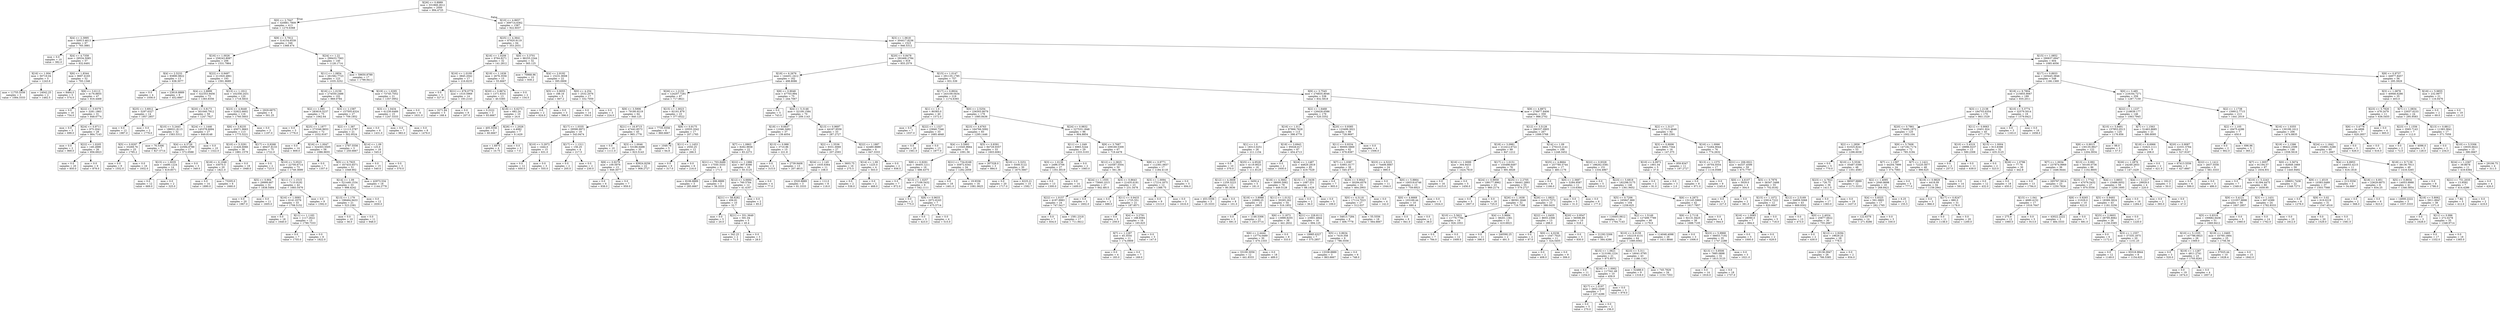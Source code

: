 digraph Tree {
node [shape=box] ;
0 [label="X[26] <= 0.8989\nmse = 331868.2612\nsamples = 2000\nvalue = 994.4725"] ;
1 [label="X[0] <= 2.7647\nmse = 320881.7809\nsamples = 413\nvalue = 1270.6368"] ;
0 -> 1 [labeldistance=2.5, labelangle=45, headlabel="True"] ;
2 [label="X[4] <= 2.3995\nmse = 50913.4613\nsamples = 67\nvalue = 765.3881"] ;
1 -> 2 ;
3 [label="mse = 0.0\nsamples = 10\nvalue = 382.0"] ;
2 -> 3 ;
4 [label="X[4] <= 4.7358\nmse = 29534.5085\nsamples = 57\nvalue = 832.6491"] ;
2 -> 4 ;
5 [label="X[16] <= 1.004\nmse = 50719.04\nsamples = 5\nvalue = 1243.6"] ;
4 -> 5 ;
6 [label="mse = 11755.5556\nsamples = 3\nvalue = 1084.3333"] ;
5 -> 6 ;
7 [label="mse = 14042.25\nsamples = 2\nvalue = 1482.5"] ;
5 -> 7 ;
8 [label="X[6] <= 1.8344\nmse = 9697.6165\nsamples = 52\nvalue = 793.1346"] ;
4 -> 8 ;
9 [label="mse = 8464.0\nsamples = 5\nvalue = 574.0"] ;
8 -> 9 ;
10 [label="X[6] <= 3.6113\nmse = 4176.8855\nsamples = 47\nvalue = 816.4468"] ;
8 -> 10 ;
11 [label="mse = 0.0\nsamples = 16\nvalue = 754.0"] ;
10 -> 11 ;
12 [label="X[22] <= 0.9379\nmse = 3281.1863\nsamples = 31\nvalue = 848.6774"] ;
10 -> 12 ;
13 [label="mse = 0.0\nsamples = 3\nvalue = 699.0"] ;
12 -> 13 ;
14 [label="X[24] <= 0.9711\nmse = 975.2041\nsamples = 28\nvalue = 864.7143"] ;
12 -> 14 ;
15 [label="mse = 0.0\nsamples = 2\nvalue = 969.0"] ;
14 -> 15 ;
16 [label="X[22] <= 1.0205\nmse = 149.2899\nsamples = 26\nvalue = 856.6923"] ;
14 -> 16 ;
17 [label="mse = 0.0\nsamples = 20\nvalue = 850.0"] ;
16 -> 17 ;
18 [label="mse = 0.0\nsamples = 6\nvalue = 879.0"] ;
16 -> 18 ;
19 [label="X[9] <= 3.7812\nmse = 314154.6539\nsamples = 346\nvalue = 1368.474"] ;
1 -> 19 ;
20 [label="X[16] <= 1.0026\nmse = 258243.8087\nsamples = 206\nvalue = 1531.7864"] ;
19 -> 20 ;
21 [label="X[4] <= 2.5233\nmse = 93890.9822\nsamples = 13\nvalue = 638.3077"] ;
20 -> 21 ;
22 [label="mse = 0.0\nsamples = 4\nvalue = 1056.0"] ;
21 -> 22 ;
23 [label="mse = 23616.8889\nsamples = 9\nvalue = 452.6667"] ;
21 -> 23 ;
24 [label="X[22] <= 0.9497\nmse = 211920.4861\nsamples = 193\nvalue = 1591.9689"] ;
20 -> 24 ;
25 [label="X[4] <= 2.8899\nmse = 322353.9456\nsamples = 73\nvalue = 1383.8356"] ;
24 -> 25 ;
26 [label="X[25] <= 3.6912\nmse = 5297.6327\nsamples = 14\nvalue = 1957.2857"] ;
25 -> 26 ;
27 [label="mse = 0.0\nsamples = 12\nvalue = 1987.0"] ;
26 -> 27 ;
28 [label="mse = 0.0\nsamples = 2\nvalue = 1779.0"] ;
26 -> 28 ;
29 [label="X[20] <= 0.8173\nmse = 301040.7912\nsamples = 59\nvalue = 1247.7627"] ;
25 -> 29 ;
30 [label="X[10] <= 5.2443\nmse = 186021.8115\nsamples = 32\nvalue = 1583.5312"] ;
29 -> 30 ;
31 [label="X[5] <= 0.9297\nmse = 33269.76\nsamples = 25\nvalue = 1795.2"] ;
30 -> 31 ;
32 [label="mse = 0.0\nsamples = 9\nvalue = 1552.0"] ;
31 -> 32 ;
33 [label="mse = 0.0\nsamples = 16\nvalue = 1932.0"] ;
31 -> 33 ;
34 [label="mse = 76.5306\nsamples = 7\nvalue = 827.5714"] ;
30 -> 34 ;
35 [label="X[24] <= 1.1446\nmse = 145378.6694\nsamples = 27\nvalue = 849.8148"] ;
29 -> 35 ;
36 [label="X[4] <= 4.3726\nmse = 22594.8789\nsamples = 17\nvalue = 572.0588"] ;
35 -> 36 ;
37 [label="X[15] <= 1.0035\nmse = 14490.1224\nsamples = 14\nvalue = 619.8571"] ;
36 -> 37 ;
38 [label="mse = 0.0\nsamples = 12\nvalue = 669.0"] ;
37 -> 38 ;
39 [label="mse = 0.0\nsamples = 2\nvalue = 325.0"] ;
37 -> 39 ;
40 [label="mse = 0.0\nsamples = 3\nvalue = 349.0"] ;
36 -> 40 ;
41 [label="mse = 0.0\nsamples = 10\nvalue = 1322.0"] ;
35 -> 41 ;
42 [label="X[13] <= 1.1912\nmse = 102356.2431\nsamples = 120\nvalue = 1718.5833"] ;
24 -> 42 ;
43 [label="X[23] <= 4.8448\nmse = 52922.6602\nsamples = 116\nvalue = 1760.5603"] ;
42 -> 43 ;
44 [label="X[6] <= 3.8235\nmse = 45671.9663\nsamples = 113\nvalue = 1775.5221"] ;
43 -> 44 ;
45 [label="X[10] <= 5.3291\nmse = 21426.6066\nsamples = 38\nvalue = 1881.1579"] ;
44 -> 45 ;
46 [label="X[18] <= 6.1048\nmse = 33070.5\nsamples = 20\nvalue = 1821.0"] ;
45 -> 46 ;
47 [label="mse = 0.0\nsamples = 14\nvalue = 1890.0"] ;
46 -> 47 ;
48 [label="mse = 73205.0\nsamples = 6\nvalue = 1660.0"] ;
46 -> 48 ;
49 [label="mse = 0.0\nsamples = 18\nvalue = 1948.0"] ;
45 -> 49 ;
50 [label="X[17] <= 0.9268\nmse = 49437.8133\nsamples = 75\nvalue = 1722.0"] ;
44 -> 50 ;
51 [label="mse = 0.0\nsamples = 2\nvalue = 723.0"] ;
50 -> 51 ;
52 [label="X[10] <= 5.0523\nmse = 22700.6714\nsamples = 73\nvalue = 1749.3699"] ;
50 -> 52 ;
53 [label="X[5] <= 0.904\nmse = 29999.667\nsamples = 31\nvalue = 1838.5484"] ;
52 -> 53 ;
54 [label="mse = 0.0\nsamples = 20\nvalue = 1967.0"] ;
53 -> 54 ;
55 [label="mse = 0.0\nsamples = 11\nvalue = 1605.0"] ;
53 -> 55 ;
56 [label="X[11] <= 1.1515\nmse = 7110.8192\nsamples = 42\nvalue = 1683.5476"] ;
52 -> 56 ;
57 [label="X[16] <= 1.0093\nmse = 6141.0376\nsamples = 33\nvalue = 1708.5152"] ;
56 -> 57 ;
58 [label="mse = 0.0\nsamples = 18\nvalue = 1640.0"] ;
57 -> 58 ;
59 [label="X[11] <= 1.1183\nmse = 1117.2622\nsamples = 15\nvalue = 1790.7333"] ;
57 -> 59 ;
60 [label="mse = 0.0\nsamples = 7\nvalue = 1755.0"] ;
59 -> 60 ;
61 [label="mse = 0.0\nsamples = 8\nvalue = 1822.0"] ;
59 -> 61 ;
62 [label="mse = 0.0\nsamples = 9\nvalue = 1592.0"] ;
56 -> 62 ;
63 [label="mse = 0.0\nsamples = 3\nvalue = 1197.0"] ;
43 -> 63 ;
64 [label="mse = 2929.6875\nsamples = 4\nvalue = 501.25"] ;
42 -> 64 ;
65 [label="X[24] <= 1.22\nmse = 299433.7563\nsamples = 140\nvalue = 1128.1714"] ;
19 -> 65 ;
66 [label="X[11] <= 1.0854\nmse = 261582.7723\nsamples = 123\nvalue = 1035.3252"] ;
65 -> 66 ;
67 [label="X[16] <= 1.0159\nmse = 274550.2488\nsamples = 102\nvalue = 969.0784"] ;
66 -> 67 ;
68 [label="X[2] <= 1.085\nmse = 283616.5237\nsamples = 75\nvalue = 1062.64"] ;
67 -> 68 ;
69 [label="mse = 0.0\nsamples = 3\nvalue = 1776.0"] ;
68 -> 69 ;
70 [label="X[25] <= 1.1877\nmse = 273346.9653\nsamples = 72\nvalue = 1032.9167"] ;
68 -> 70 ;
71 [label="mse = 0.0\nsamples = 14\nvalue = 809.0"] ;
70 -> 71 ;
72 [label="X[16] <= 1.0047\nmse = 324303.5505\nsamples = 58\nvalue = 1086.9655"] ;
70 -> 72 ;
73 [label="mse = 0.0\nsamples = 7\nvalue = 1357.0"] ;
72 -> 73 ;
74 [label="X[5] <= 0.7925\nmse = 357433.6571\nsamples = 51\nvalue = 1049.902"] ;
72 -> 74 ;
75 [label="X[14] <= 1.09\nmse = 521449.1534\nsamples = 33\nvalue = 998.4242"] ;
74 -> 75 ;
76 [label="X[13] <= 1.179\nmse = 198464.9433\nsamples = 21\nvalue = 523.2381"] ;
75 -> 76 ;
77 [label="mse = 0.0\nsamples = 10\nvalue = 56.0"] ;
76 -> 77 ;
78 [label="mse = 0.0\nsamples = 11\nvalue = 948.0"] ;
76 -> 78 ;
79 [label="mse = 0.0\nsamples = 12\nvalue = 1830.0"] ;
75 -> 79 ;
80 [label="mse = 42973.534\nsamples = 18\nvalue = 1144.2778"] ;
74 -> 80 ;
81 [label="X[3] <= 1.1587\nmse = 157505.6324\nsamples = 27\nvalue = 709.1852"] ;
67 -> 81 ;
82 [label="X[2] <= 1.387\nmse = 11113.3787\nsamples = 21\nvalue = 502.9524"] ;
81 -> 82 ;
83 [label="mse = 2787.5556\nsamples = 3\nvalue = 250.6667"] ;
82 -> 83 ;
84 [label="X[14] <= 1.09\nmse = 125.0\nsamples = 18\nvalue = 545.0"] ;
82 -> 84 ;
85 [label="mse = 0.0\nsamples = 15\nvalue = 540.0"] ;
84 -> 85 ;
86 [label="mse = 0.0\nsamples = 3\nvalue = 570.0"] ;
84 -> 86 ;
87 [label="mse = 0.0\nsamples = 6\nvalue = 1431.0"] ;
81 -> 87 ;
88 [label="X[19] <= 1.0295\nmse = 73745.7052\nsamples = 21\nvalue = 1357.0952"] ;
66 -> 88 ;
89 [label="X[3] <= 1.0434\nmse = 61230.6489\nsamples = 15\nvalue = 1247.5333"] ;
88 -> 89 ;
90 [label="mse = 0.0\nsamples = 7\nvalue = 983.0"] ;
89 -> 90 ;
91 [label="mse = 0.0\nsamples = 8\nvalue = 1479.0"] ;
89 -> 91 ;
92 [label="mse = 0.0\nsamples = 6\nvalue = 1631.0"] ;
88 -> 92 ;
93 [label="mse = 59650.8789\nsamples = 17\nvalue = 1799.9412"] ;
65 -> 93 ;
94 [label="X[10] <= 4.8657\nmse = 309714.6362\nsamples = 1587\nvalue = 922.6037"] ;
0 -> 94 [labeldistance=2.5, labelangle=-45, headlabel="False"] ;
95 [label="X[25] <= 4.3641\nmse = 97920.9119\nsamples = 64\nvalue = 353.2031"] ;
94 -> 95 ;
96 [label="X[16] <= 1.0206\nmse = 9764.8271\nsamples = 32\nvalue = 141.2812"] ;
95 -> 96 ;
97 [label="X[16] <= 1.0109\nmse = 3845.2042\nsamples = 17\nvalue = 216.8235"] ;
96 -> 97 ;
98 [label="mse = 0.0\nsamples = 3\nvalue = 327.0"] ;
97 -> 98 ;
99 [label="X[21] <= 678.0778\nmse = 1510.5969\nsamples = 14\nvalue = 193.2143"] ;
97 -> 99 ;
100 [label="mse = 3271.84\nsamples = 5\nvalue = 168.4"] ;
99 -> 100 ;
101 [label="mse = 0.0\nsamples = 9\nvalue = 207.0"] ;
99 -> 101 ;
102 [label="X[19] <= 1.1636\nmse = 2676.3556\nsamples = 15\nvalue = 55.6667"] ;
96 -> 102 ;
103 [label="X[20] <= 0.8674\nmse = 1371.6331\nsamples = 13\nvalue = 40.5385"] ;
102 -> 103 ;
104 [label="mse = 0.2222\nsamples = 3\nvalue = 93.6667"] ;
103 -> 104 ;
105 [label="X[18] <= 6.6273\nmse = 682.24\nsamples = 10\nvalue = 24.6"] ;
103 -> 105 ;
106 [label="mse = 405.5556\nsamples = 3\nvalue = 60.6667"] ;
105 -> 106 ;
107 [label="X[26] <= 1.2026\nmse = 4.4082\nsamples = 7\nvalue = 9.1429"] ;
105 -> 107 ;
108 [label="mse = 1.6875\nsamples = 4\nvalue = 10.75"] ;
107 -> 108 ;
109 [label="mse = 0.0\nsamples = 3\nvalue = 7.0"] ;
107 -> 109 ;
110 [label="mse = 0.0\nsamples = 2\nvalue = 154.0"] ;
102 -> 110 ;
111 [label="X[0] <= 3.3701\nmse = 96255.2344\nsamples = 32\nvalue = 565.125"] ;
95 -> 111 ;
112 [label="mse = 70968.96\nsamples = 10\nvalue = 939.2"] ;
111 -> 112 ;
113 [label="X[4] <= 2.9192\nmse = 15231.9008\nsamples = 22\nvalue = 395.0909"] ;
111 -> 113 ;
114 [label="X[5] <= 0.9055\nmse = 188.16\nsamples = 5\nvalue = 607.2"] ;
113 -> 114 ;
115 [label="mse = 0.0\nsamples = 2\nvalue = 624.0"] ;
114 -> 115 ;
116 [label="mse = 0.0\nsamples = 3\nvalue = 596.0"] ;
114 -> 116 ;
117 [label="X[0] <= 4.254\nmse = 2532.2076\nsamples = 17\nvalue = 332.7059"] ;
113 -> 117 ;
118 [label="mse = 0.0\nsamples = 14\nvalue = 356.0"] ;
117 -> 118 ;
119 [label="mse = 0.0\nsamples = 3\nvalue = 224.0"] ;
117 -> 119 ;
120 [label="X[3] <= 1.0618\nmse = 304417.8236\nsamples = 1523\nvalue = 946.5312"] ;
94 -> 120 ;
121 [label="X[20] <= 0.8478\nmse = 292468.2784\nsamples = 919\nvalue = 855.2579"] ;
120 -> 121 ;
122 [label="X[18] <= 6.2676\nmse = 144451.2412\nsamples = 162\nvalue = 498.8086"] ;
121 -> 122 ;
123 [label="X[26] <= 1.2155\nmse = 124207.7281\nsamples = 87\nvalue = 717.8621"] ;
122 -> 123 ;
124 [label="X[9] <= 3.5906\nmse = 79180.9219\nsamples = 64\nvalue = 840.125"] ;
123 -> 124 ;
125 [label="X[17] <= 1.0335\nmse = 29590.9972\nsamples = 19\nvalue = 543.9474"] ;
124 -> 125 ;
126 [label="X[10] <= 5.2972\nmse = 1444.0\nsamples = 15\nvalue = 631.0"] ;
125 -> 126 ;
127 [label="mse = 0.0\nsamples = 12\nvalue = 650.0"] ;
126 -> 127 ;
128 [label="mse = 0.0\nsamples = 3\nvalue = 555.0"] ;
126 -> 128 ;
129 [label="X[17] <= 1.1311\nmse = 156.25\nsamples = 4\nvalue = 217.5"] ;
125 -> 129 ;
130 [label="mse = 0.0\nsamples = 2\nvalue = 205.0"] ;
129 -> 130 ;
131 [label="mse = 0.0\nsamples = 2\nvalue = 230.0"] ;
129 -> 131 ;
132 [label="X[21] <= 16.9715\nmse = 47442.8573\nsamples = 45\nvalue = 965.1778"] ;
124 -> 132 ;
133 [label="mse = 0.0\nsamples = 10\nvalue = 1111.0"] ;
132 -> 133 ;
134 [label="X[3] <= 1.0046\nmse = 53186.6498\nsamples = 35\nvalue = 923.5143"] ;
132 -> 134 ;
135 [label="X[8] <= 0.9279\nmse = 109.5976\nsamples = 13\nvalue = 949.3077"] ;
134 -> 135 ;
136 [label="mse = 0.0\nsamples = 6\nvalue = 938.0"] ;
135 -> 136 ;
137 [label="mse = 0.0\nsamples = 7\nvalue = 959.0"] ;
135 -> 137 ;
138 [label="mse = 83924.9256\nsamples = 22\nvalue = 908.2727"] ;
134 -> 138 ;
139 [label="X[15] <= 1.0023\nmse = 92161.879\nsamples = 23\nvalue = 377.6522"] ;
123 -> 139 ;
140 [label="mse = 7735.5556\nsamples = 6\nvalue = 860.6667"] ;
139 -> 140 ;
141 [label="X[8] <= 0.9175\nmse = 10555.2042\nsamples = 17\nvalue = 207.1765"] ;
139 -> 141 ;
142 [label="mse = 1049.76\nsamples = 5\nvalue = 64.8"] ;
141 -> 142 ;
143 [label="X[11] <= 1.1453\nmse = 2550.25\nsamples = 12\nvalue = 266.5"] ;
141 -> 143 ;
144 [label="mse = 0.0\nsamples = 6\nvalue = 317.0"] ;
143 -> 144 ;
145 [label="mse = 0.0\nsamples = 6\nvalue = 216.0"] ;
143 -> 145 ;
146 [label="X[8] <= 0.9048\nmse = 47703.994\nsamples = 75\nvalue = 244.7067"] ;
122 -> 146 ;
147 [label="mse = 0.0\nsamples = 5\nvalue = 743.0"] ;
146 -> 147 ;
148 [label="X[4] <= 5.3146\nmse = 32109.1584\nsamples = 70\nvalue = 209.1143"] ;
146 -> 148 ;
149 [label="X[18] <= 9.6637\nmse = 11046.3492\nsamples = 37\nvalue = 139.4054"] ;
148 -> 149 ;
150 [label="X[7] <= 1.0863\nmse = 8262.9938\nsamples = 22\nvalue = 83.2273"] ;
149 -> 150 ;
151 [label="X[21] <= 703.8486\nmse = 17550.3333\nsamples = 6\nvalue = 171.0"] ;
150 -> 151 ;
152 [label="mse = 8106.8889\nsamples = 3\nvalue = 285.6667"] ;
151 -> 152 ;
153 [label="mse = 696.8889\nsamples = 3\nvalue = 56.3333"] ;
151 -> 153 ;
154 [label="X[22] <= 1.1986\nmse = 807.8398\nsamples = 16\nvalue = 50.3125"] ;
150 -> 154 ;
155 [label="X[12] <= 4.6684\nmse = 760.5764\nsamples = 12\nvalue = 41.4167"] ;
154 -> 155 ;
156 [label="X[21] <= 58.8282\nmse = 456.81\nsamples = 10\nvalue = 32.7"] ;
155 -> 156 ;
157 [label="mse = 0.0\nsamples = 5\nvalue = 20.0"] ;
156 -> 157 ;
158 [label="X[21] <= 551.3649\nmse = 591.04\nsamples = 5\nvalue = 45.4"] ;
156 -> 158 ;
159 [label="mse = 342.25\nsamples = 2\nvalue = 71.5"] ;
158 -> 159 ;
160 [label="mse = 0.0\nsamples = 3\nvalue = 28.0"] ;
158 -> 160 ;
161 [label="mse = 0.0\nsamples = 2\nvalue = 85.0"] ;
155 -> 161 ;
162 [label="mse = 0.0\nsamples = 4\nvalue = 77.0"] ;
154 -> 162 ;
163 [label="X[13] <= 0.988\nmse = 3710.96\nsamples = 15\nvalue = 221.8"] ;
149 -> 163 ;
164 [label="mse = 0.0\nsamples = 2\nvalue = 315.0"] ;
163 -> 164 ;
165 [label="mse = 2739.9408\nsamples = 13\nvalue = 207.4615"] ;
163 -> 165 ;
166 [label="X[13] <= 0.9697\nmse = 44167.9559\nsamples = 33\nvalue = 287.2727"] ;
148 -> 166 ;
167 [label="X[2] <= 1.5536\nmse = 9331.0069\nsamples = 27\nvalue = 207.2593"] ;
166 -> 167 ;
168 [label="X[24] <= 1.145\nmse = 1035.6364\nsamples = 11\nvalue = 108.0"] ;
167 -> 168 ;
169 [label="mse = 2520.8889\nsamples = 3\nvalue = 81.3333"] ;
168 -> 169 ;
170 [label="mse = 112.0\nsamples = 8\nvalue = 118.0"] ;
168 -> 170 ;
171 [label="mse = 3603.75\nsamples = 16\nvalue = 275.5"] ;
167 -> 171 ;
172 [label="X[22] <= 1.1887\nmse = 42480.8889\nsamples = 6\nvalue = 647.3333"] ;
166 -> 172 ;
173 [label="X[14] <= 1.09\nmse = 1225.0\nsamples = 4\nvalue = 503.0"] ;
172 -> 173 ;
174 [label="mse = 0.0\nsamples = 2\nvalue = 538.0"] ;
173 -> 174 ;
175 [label="mse = 0.0\nsamples = 2\nvalue = 468.0"] ;
173 -> 175 ;
176 [label="mse = 0.0\nsamples = 2\nvalue = 936.0"] ;
172 -> 176 ;
177 [label="X[15] <= 1.0147\nmse = 291135.1785\nsamples = 757\nvalue = 931.539"] ;
121 -> 177 ;
178 [label="X[17] <= 0.8924\nmse = 243109.0434\nsamples = 219\nvalue = 1174.6393"] ;
177 -> 178 ;
179 [label="X[1] <= 1.0\nmse = 80383.0\nsamples = 40\nvalue = 1572.0"] ;
178 -> 179 ;
180 [label="mse = 0.0\nsamples = 7\nvalue = 1037.0"] ;
179 -> 180 ;
181 [label="X[22] <= 1.1327\nmse = 23840.7346\nsamples = 33\nvalue = 1685.4848"] ;
179 -> 181 ;
182 [label="mse = 0.0\nsamples = 20\nvalue = 1561.0"] ;
181 -> 182 ;
183 [label="mse = 0.0\nsamples = 13\nvalue = 1877.0"] ;
181 -> 183 ;
184 [label="X[0] <= 2.5254\nmse = 236303.8079\nsamples = 179\nvalue = 1085.8436"] ;
178 -> 184 ;
185 [label="X[23] <= 4.6763\nmse = 164766.5092\nsamples = 83\nvalue = 1295.1446"] ;
184 -> 185 ;
186 [label="X[4] <= 3.5993\nmse = 113345.9664\nsamples = 50\nvalue = 1091.56"] ;
185 -> 186 ;
187 [label="X[8] <= 0.9291\nmse = 36405.1211\nsamples = 16\nvalue = 686.4375"] ;
186 -> 187 ;
188 [label="mse = 0.0\nsamples = 7\nvalue = 872.0"] ;
187 -> 188 ;
189 [label="X[13] <= 1.0257\nmse = 17108.5432\nsamples = 9\nvalue = 542.1111"] ;
187 -> 189 ;
190 [label="mse = 0.0\nsamples = 2\nvalue = 775.0"] ;
189 -> 190 ;
191 [label="X[8] <= 0.9633\nmse = 2072.8163\nsamples = 7\nvalue = 475.5714"] ;
189 -> 191 ;
192 [label="mse = 0.0\nsamples = 3\nvalue = 423.0"] ;
191 -> 192 ;
193 [label="mse = 0.0\nsamples = 4\nvalue = 515.0"] ;
191 -> 193 ;
194 [label="X[21] <= 734.8168\nmse = 35972.6341\nsamples = 34\nvalue = 1282.2059"] ;
186 -> 194 ;
195 [label="mse = 0.0\nsamples = 18\nvalue = 1461.0"] ;
194 -> 195 ;
196 [label="mse = 19.9336\nsamples = 16\nvalue = 1081.0625"] ;
194 -> 196 ;
197 [label="X[5] <= 0.8391\nmse = 84729.9357\nsamples = 33\nvalue = 1603.6061"] ;
185 -> 197 ;
198 [label="mse = 307328.0\nsamples = 3\nvalue = 884.0"] ;
197 -> 198 ;
199 [label="X[10] <= 5.3251\nmse = 5508.5122\nsamples = 30\nvalue = 1675.5667"] ;
197 -> 199 ;
200 [label="mse = 0.0\nsamples = 20\nvalue = 1717.0"] ;
199 -> 200 ;
201 [label="mse = 6225.21\nsamples = 10\nvalue = 1592.7"] ;
199 -> 201 ;
202 [label="X[24] <= 0.9832\nmse = 227533.1848\nsamples = 96\nvalue = 904.8854"] ;
184 -> 202 ;
203 [label="X[11] <= 1.049\nmse = 6965.5244\nsamples = 29\nvalue = 1333.3103"] ;
202 -> 203 ;
204 [label="X[3] <= 1.0136\nmse = 2496.5706\nsamples = 27\nvalue = 1351.8519"] ;
203 -> 204 ;
205 [label="mse = 0.0\nsamples = 13\nvalue = 1300.0"] ;
204 -> 205 ;
206 [label="mse = 0.0\nsamples = 14\nvalue = 1400.0"] ;
204 -> 206 ;
207 [label="mse = 0.0\nsamples = 2\nvalue = 1083.0"] ;
203 -> 207 ;
208 [label="X[9] <= 3.7687\nmse = 209169.5309\nsamples = 67\nvalue = 719.4478"] ;
202 -> 208 ;
209 [label="X[12] <= 2.3825\nmse = 143587.5504\nsamples = 50\nvalue = 561.36"] ;
208 -> 209 ;
210 [label="X[24] <= 1.1555\nmse = 75840.1015\nsamples = 27\nvalue = 842.4815"] ;
209 -> 210 ;
211 [label="X[22] <= 1.0157\nmse = 4197.9983\nsamples = 24\nvalue = 747.5417"] ;
210 -> 211 ;
212 [label="mse = 0.0\nsamples = 7\nvalue = 834.0"] ;
211 -> 212 ;
213 [label="mse = 1581.2318\nsamples = 17\nvalue = 711.9412"] ;
211 -> 213 ;
214 [label="mse = 0.0\nsamples = 3\nvalue = 1602.0"] ;
210 -> 214 ;
215 [label="X[3] <= 0.8643\nmse = 21435.6181\nsamples = 23\nvalue = 231.3478"] ;
209 -> 215 ;
216 [label="mse = 0.0\nsamples = 2\nvalue = 688.0"] ;
215 -> 216 ;
217 [label="X[11] <= 0.9433\nmse = 1725.551\nsamples = 21\nvalue = 187.8571"] ;
215 -> 217 ;
218 [label="mse = 0.0\nsamples = 5\nvalue = 259.0"] ;
217 -> 218 ;
219 [label="X[4] <= 3.2791\nmse = 188.8594\nsamples = 16\nvalue = 165.625"] ;
217 -> 219 ;
220 [label="X[7] <= 1.1287\nmse = 45.3554\nsamples = 11\nvalue = 174.0909"] ;
219 -> 220 ;
221 [label="mse = 0.0\nsamples = 4\nvalue = 183.0"] ;
220 -> 221 ;
222 [label="mse = 0.0\nsamples = 7\nvalue = 169.0"] ;
220 -> 222 ;
223 [label="mse = 0.0\nsamples = 5\nvalue = 147.0"] ;
219 -> 223 ;
224 [label="X[8] <= 0.9771\nmse = 112361.0657\nsamples = 17\nvalue = 1184.4118"] ;
208 -> 224 ;
225 [label="X[3] <= 1.0094\nmse = 17214.1875\nsamples = 12\nvalue = 1388.75"] ;
224 -> 225 ;
226 [label="mse = 0.0\nsamples = 9\nvalue = 1313.0"] ;
225 -> 226 ;
227 [label="mse = 0.0\nsamples = 3\nvalue = 1616.0"] ;
225 -> 227 ;
228 [label="mse = 0.0\nsamples = 5\nvalue = 694.0"] ;
224 -> 228 ;
229 [label="X[9] <= 3.7545\nmse = 276835.8046\nsamples = 538\nvalue = 832.5818"] ;
177 -> 229 ;
230 [label="X[2] <= 1.6468\nmse = 126428.6586\nsamples = 179\nvalue = 520.3352"] ;
229 -> 230 ;
231 [label="X[16] <= 1.011\nmse = 87866.7628\nsamples = 113\nvalue = 398.4779"] ;
230 -> 231 ;
232 [label="X[1] <= 1.0\nmse = 18313.0251\nsamples = 26\nvalue = 211.1154"] ;
231 -> 232 ;
233 [label="mse = 0.0\nsamples = 10\nvalue = 370.0"] ;
232 -> 233 ;
234 [label="X[25] <= 4.9528\nmse = 4119.9023\nsamples = 16\nvalue = 111.8125"] ;
232 -> 234 ;
235 [label="X[12] <= 4.3608\nmse = 1259.3223\nsamples = 11\nvalue = 80.3636"] ;
234 -> 235 ;
236 [label="mse = 453.5556\nsamples = 3\nvalue = 25.3333"] ;
235 -> 236 ;
237 [label="mse = 0.0\nsamples = 8\nvalue = 101.0"] ;
235 -> 237 ;
238 [label="mse = 3450.4\nsamples = 5\nvalue = 181.0"] ;
234 -> 238 ;
239 [label="X[18] <= 3.6943\nmse = 95026.617\nsamples = 87\nvalue = 454.4713"] ;
231 -> 239 ;
240 [label="mse = 0.0\nsamples = 2\nvalue = 1930.0"] ;
239 -> 240 ;
241 [label="X[24] <= 1.1487\nmse = 44829.2919\nsamples = 85\nvalue = 419.7529"] ;
239 -> 241 ;
242 [label="X[18] <= 4.3662\nmse = 38000.5062\nsamples = 78\nvalue = 449.5128"] ;
241 -> 242 ;
243 [label="X[18] <= 3.8988\nmse = 22899.25\nsamples = 24\nvalue = 299.5"] ;
242 -> 243 ;
244 [label="mse = 0.0\nsamples = 3\nvalue = 691.0"] ;
243 -> 244 ;
245 [label="mse = 1146.5306\nsamples = 21\nvalue = 243.5714"] ;
243 -> 245 ;
246 [label="X[11] <= 1.0132\nmse = 30265.262\nsamples = 54\nvalue = 516.1852"] ;
242 -> 246 ;
247 [label="X[6] <= 3.1873\nmse = 13999.8255\nsamples = 38\nvalue = 441.2632"] ;
246 -> 247 ;
248 [label="X[6] <= 2.4444\nmse = 13774.0489\nsamples = 30\nvalue = 470.1333"] ;
247 -> 248 ;
249 [label="mse = 33100.3056\nsamples = 12\nvalue = 441.8333"] ;
248 -> 249 ;
250 [label="mse = 0.0\nsamples = 18\nvalue = 489.0"] ;
248 -> 250 ;
251 [label="mse = 0.0\nsamples = 8\nvalue = 333.0"] ;
247 -> 251 ;
252 [label="X[21] <= 228.8112\nmse = 23901.4844\nsamples = 16\nvalue = 694.125"] ;
246 -> 252 ;
253 [label="mse = 19985.6327\nsamples = 7\nvalue = 575.2857"] ;
252 -> 253 ;
254 [label="X[5] <= 0.8634\nmse = 7419.358\nsamples = 9\nvalue = 786.5556"] ;
252 -> 254 ;
255 [label="mse = 13338.8889\nsamples = 3\nvalue = 863.6667"] ;
254 -> 255 ;
256 [label="mse = 0.0\nsamples = 6\nvalue = 748.0"] ;
254 -> 256 ;
257 [label="X[15] <= 1.0438\nmse = 1087.551\nsamples = 7\nvalue = 88.1429"] ;
241 -> 257 ;
258 [label="mse = 0.0\nsamples = 2\nvalue = 36.0"] ;
257 -> 258 ;
259 [label="mse = 0.0\nsamples = 5\nvalue = 109.0"] ;
257 -> 259 ;
260 [label="X[20] <= 0.9385\nmse = 123499.3021\nsamples = 66\nvalue = 728.9697"] ;
230 -> 260 ;
261 [label="X[11] <= 0.9334\nmse = 90000.5869\nsamples = 62\nvalue = 678.8387"] ;
260 -> 261 ;
262 [label="X[7] <= 1.0387\nmse = 53901.6177\nsamples = 38\nvalue = 545.4737"] ;
261 -> 262 ;
263 [label="mse = 0.0\nsamples = 7\nvalue = 905.0"] ;
262 -> 263 ;
264 [label="X[20] <= 0.9043\nmse = 30294.6576\nsamples = 31\nvalue = 464.2903"] ;
262 -> 264 ;
265 [label="X[0] <= 4.3118\nmse = 17114.7023\nsamples = 27\nvalue = 512.037"] ;
264 -> 265 ;
266 [label="mse = 34613.7284\nsamples = 9\nvalue = 406.7778"] ;
265 -> 266 ;
267 [label="mse = 55.5556\nsamples = 18\nvalue = 564.6667"] ;
265 -> 267 ;
268 [label="mse = 0.0\nsamples = 4\nvalue = 142.0"] ;
264 -> 268 ;
269 [label="X[23] <= 4.5223\nmse = 74406.6667\nsamples = 24\nvalue = 890.0"] ;
261 -> 269 ;
270 [label="mse = 0.0\nsamples = 11\nvalue = 1044.0"] ;
269 -> 270 ;
271 [label="X[0] <= 5.8864\nmse = 100318.6746\nsamples = 13\nvalue = 759.6923"] ;
269 -> 271 ;
272 [label="X[0] <= 4.6668\nmse = 103169.44\nsamples = 10\nvalue = 680.4"] ;
271 -> 272 ;
273 [label="mse = 0.0\nsamples = 8\nvalue = 841.0"] ;
272 -> 273 ;
274 [label="mse = 0.0\nsamples = 2\nvalue = 38.0"] ;
272 -> 274 ;
275 [label="mse = 0.0\nsamples = 3\nvalue = 1024.0"] ;
271 -> 275 ;
276 [label="mse = 0.0\nsamples = 4\nvalue = 1506.0"] ;
260 -> 276 ;
277 [label="X[9] <= 4.8872\nmse = 278977.8406\nsamples = 359\nvalue = 988.2702"] ;
229 -> 277 ;
278 [label="X[12] <= 3.5128\nmse = 286337.0905\nsamples = 267\nvalue = 1099.5768"] ;
277 -> 278 ;
279 [label="X[18] <= 3.0981\nmse = 212412.6722\nsamples = 99\nvalue = 847.1212"] ;
278 -> 279 ;
280 [label="X[16] <= 1.0099\nmse = 304.9433\nsamples = 21\nvalue = 1424.7619"] ;
279 -> 280 ;
281 [label="mse = 0.0\nsamples = 16\nvalue = 1415.0"] ;
280 -> 281 ;
282 [label="mse = 0.0\nsamples = 5\nvalue = 1456.0"] ;
280 -> 282 ;
283 [label="X[17] <= 1.0151\nmse = 155498.6497\nsamples = 78\nvalue = 691.6026"] ;
279 -> 283 ;
284 [label="X[24] <= 0.9959\nmse = 199177.9962\nsamples = 23\nvalue = 960.2174"] ;
283 -> 284 ;
285 [label="mse = 0.0\nsamples = 5\nvalue = 1807.0"] ;
284 -> 285 ;
286 [label="mse = 0.0\nsamples = 18\nvalue = 725.0"] ;
284 -> 286 ;
287 [label="X[25] <= 2.2705\nmse = 94441.2893\nsamples = 55\nvalue = 579.2727"] ;
283 -> 287 ;
288 [label="X[26] <= 1.1638\nmse = 86591.2646\nsamples = 32\nvalue = 716.7188"] ;
287 -> 288 ;
289 [label="X[10] <= 5.5621\nmse = 11779.7784\nsamples = 19\nvalue = 926.1053"] ;
288 -> 289 ;
290 [label="mse = 0.0\nsamples = 7\nvalue = 784.0"] ;
289 -> 290 ;
291 [label="mse = 0.0\nsamples = 12\nvalue = 1009.0"] ;
289 -> 291 ;
292 [label="X[4] <= 5.9684\nmse = 38201.1361\nsamples = 13\nvalue = 410.6923"] ;
288 -> 292 ;
293 [label="mse = 0.0\nsamples = 11\nvalue = 396.0"] ;
292 -> 293 ;
294 [label="mse = 240590.25\nsamples = 2\nvalue = 491.5"] ;
292 -> 294 ;
295 [label="X[26] <= 1.0823\nmse = 42510.7372\nsamples = 23\nvalue = 388.0435"] ;
287 -> 295 ;
296 [label="X[22] <= 1.0455\nmse = 8655.2308\nsamples = 13\nvalue = 288.0"] ;
295 -> 296 ;
297 [label="mse = 0.0\nsamples = 2\nvalue = 87.0"] ;
296 -> 297 ;
298 [label="X[0] <= 4.0236\nmse = 1547.7025\nsamples = 11\nvalue = 324.5455"] ;
296 -> 298 ;
299 [label="mse = 0.0\nsamples = 2\nvalue = 408.0"] ;
298 -> 299 ;
300 [label="mse = 0.0\nsamples = 9\nvalue = 306.0"] ;
298 -> 300 ;
301 [label="X[20] <= 0.9547\nmse = 56596.89\nsamples = 10\nvalue = 518.1"] ;
295 -> 301 ;
302 [label="mse = 0.0\nsamples = 3\nvalue = 830.0"] ;
301 -> 302 ;
303 [label="mse = 21292.5306\nsamples = 7\nvalue = 384.4286"] ;
301 -> 303 ;
304 [label="X[14] <= 1.09\nmse = 270210.2141\nsamples = 168\nvalue = 1248.3452"] ;
278 -> 304 ;
305 [label="X[25] <= 4.8664\nmse = 257780.5744\nsamples = 17\nvalue = 483.1176"] ;
304 -> 305 ;
306 [label="mse = 0.0\nsamples = 6\nvalue = 1166.0"] ;
305 -> 306 ;
307 [label="X[0] <= 2.3687\nmse = 5284.9587\nsamples = 11\nvalue = 110.6364"] ;
305 -> 307 ;
308 [label="mse = 0.0\nsamples = 5\nvalue = 31.0"] ;
307 -> 308 ;
309 [label="mse = 0.0\nsamples = 6\nvalue = 177.0"] ;
307 -> 309 ;
310 [label="X[22] <= 0.9328\nmse = 198262.0381\nsamples = 151\nvalue = 1334.4967"] ;
304 -> 310 ;
311 [label="mse = 0.0\nsamples = 5\nvalue = 533.0"] ;
310 -> 311 ;
312 [label="X[23] <= 5.6818\nmse = 182298.5175\nsamples = 146\nvalue = 1361.9452"] ;
310 -> 312 ;
313 [label="X[5] <= 0.7206\nmse = 165847.869\nsamples = 104\nvalue = 1258.625"] ;
312 -> 313 ;
314 [label="mse = 116403.0612\nsamples = 14\nvalue = 1764.7143"] ;
313 -> 314 ;
315 [label="X[2] <= 1.5149\nmse = 127499.7789\nsamples = 90\nvalue = 1179.9"] ;
313 -> 315 ;
316 [label="X[10] <= 6.0159\nmse = 102219.4131\nsamples = 64\nvalue = 1085.6562"] ;
315 -> 316 ;
317 [label="X[15] <= 1.0621\nmse = 213168.1224\nsamples = 21\nvalue = 875.8571"] ;
316 -> 317 ;
318 [label="mse = 0.0\nsamples = 11\nvalue = 1254.0"] ;
317 -> 318 ;
319 [label="X[16] <= 1.0062\nmse = 117341.49\nsamples = 10\nvalue = 459.9"] ;
317 -> 319 ;
320 [label="X[17] <= 1.0197\nmse = 2652.2449\nsamples = 7\nvalue = 237.4286"] ;
319 -> 320 ;
321 [label="mse = 0.0\nsamples = 5\nvalue = 270.0"] ;
320 -> 321 ;
322 [label="mse = 0.0\nsamples = 2\nvalue = 156.0"] ;
320 -> 322 ;
323 [label="mse = 0.0\nsamples = 3\nvalue = 979.0"] ;
319 -> 323 ;
324 [label="X[23] <= 5.311\nmse = 16041.0795\nsamples = 43\nvalue = 1188.1163"] ;
316 -> 324 ;
325 [label="mse = 52488.0\nsamples = 9\nvalue = 1318.0"] ;
324 -> 325 ;
326 [label="mse = 745.7829\nsamples = 34\nvalue = 1153.7353"] ;
324 -> 326 ;
327 [label="mse = 114048.4098\nsamples = 26\nvalue = 1411.8846"] ;
315 -> 327 ;
328 [label="X[6] <= 4.2873\nmse = 131145.5969\nsamples = 42\nvalue = 1617.7857"] ;
312 -> 328 ;
329 [label="X[6] <= 2.7118\nmse = 92131.9425\nsamples = 38\nvalue = 1688.7105"] ;
328 -> 329 ;
330 [label="mse = 0.0\nsamples = 3\nvalue = 1006.0"] ;
329 -> 330 ;
331 [label="X[23] <= 5.9968\nmse = 56653.7192\nsamples = 35\nvalue = 1747.2286"] ;
329 -> 331 ;
332 [label="X[13] <= 0.8506\nmse = 7885.0898\nsamples = 32\nvalue = 1815.3125"] ;
331 -> 332 ;
333 [label="mse = 0.0\nsamples = 14\nvalue = 1916.0"] ;
332 -> 333 ;
334 [label="mse = 0.0\nsamples = 18\nvalue = 1737.0"] ;
332 -> 334 ;
335 [label="mse = 0.0\nsamples = 3\nvalue = 1021.0"] ;
331 -> 335 ;
336 [label="mse = 0.0\nsamples = 4\nvalue = 944.0"] ;
328 -> 336 ;
337 [label="X[2] <= 1.3127\nmse = 117315.4646\nsamples = 92\nvalue = 665.2391"] ;
277 -> 337 ;
338 [label="X[3] <= 0.9006\nmse = 6662.7344\nsamples = 16\nvalue = 147.375"] ;
337 -> 338 ;
339 [label="X[10] <= 6.0972\nmse = 1901.04\nsamples = 5\nvalue = 37.6"] ;
338 -> 339 ;
340 [label="mse = 0.0\nsamples = 2\nvalue = 91.0"] ;
339 -> 340 ;
341 [label="mse = 0.0\nsamples = 3\nvalue = 2.0"] ;
339 -> 341 ;
342 [label="mse = 859.8347\nsamples = 11\nvalue = 197.2727"] ;
338 -> 342 ;
343 [label="X[16] <= 1.0066\nmse = 72264.9044\nsamples = 76\nvalue = 774.2632"] ;
337 -> 343 ;
344 [label="X[13] <= 1.1375\nmse = 18704.0554\nsamples = 17\nvalue = 1116.0588"] ;
343 -> 344 ;
345 [label="mse = 0.0\nsamples = 8\nvalue = 971.0"] ;
344 -> 345 ;
346 [label="mse = 0.0\nsamples = 9\nvalue = 1245.0"] ;
344 -> 346 ;
347 [label="X[21] <= 206.0021\nmse = 44337.4599\nsamples = 59\nvalue = 675.7797"] ;
343 -> 347 ;
348 [label="X[0] <= 4.6107\nmse = 5929.0\nsamples = 4\nvalue = 304.0"] ;
347 -> 348 ;
349 [label="mse = 0.0\nsamples = 2\nvalue = 227.0"] ;
348 -> 349 ;
350 [label="mse = 0.0\nsamples = 2\nvalue = 381.0"] ;
348 -> 350 ;
351 [label="X[5] <= 0.7876\nmse = 36347.3488\nsamples = 55\nvalue = 702.8182"] ;
347 -> 351 ;
352 [label="X[15] <= 1.1072\nmse = 23914.7222\nsamples = 12\nvalue = 820.6667"] ;
351 -> 352 ;
353 [label="X[16] <= 1.0085\nmse = 28090.0\nsamples = 7\nvalue = 894.0"] ;
352 -> 353 ;
354 [label="mse = 0.0\nsamples = 5\nvalue = 1000.0"] ;
353 -> 354 ;
355 [label="mse = 0.0\nsamples = 2\nvalue = 629.0"] ;
353 -> 355 ;
356 [label="mse = 0.0\nsamples = 5\nvalue = 718.0"] ;
352 -> 356 ;
357 [label="X[12] <= 2.5169\nmse = 34859.5068\nsamples = 43\nvalue = 669.9302"] ;
351 -> 357 ;
358 [label="mse = 0.0\nsamples = 13\nvalue = 473.0"] ;
357 -> 358 ;
359 [label="X[0] <= 2.4024\nmse = 25877.6622\nsamples = 30\nvalue = 755.2667"] ;
357 -> 359 ;
360 [label="mse = 0.0\nsamples = 2\nvalue = 430.0"] ;
359 -> 360 ;
361 [label="X[12] <= 2.9294\nmse = 19629.25\nsamples = 28\nvalue = 778.5"] ;
359 -> 361 ;
362 [label="mse = 19136.0947\nsamples = 26\nvalue = 766.5385"] ;
361 -> 362 ;
363 [label="mse = 0.0\nsamples = 2\nvalue = 934.0"] ;
361 -> 363 ;
364 [label="X[15] <= 1.0852\nmse = 290637.6947\nsamples = 604\nvalue = 1085.4056"] ;
120 -> 364 ;
365 [label="X[17] <= 0.8933\nmse = 245445.3846\nsamples = 548\nvalue = 1166.1369"] ;
364 -> 365 ;
366 [label="X[18] <= 9.7804\nmse = 215855.9067\nsamples = 189\nvalue = 935.2011"] ;
365 -> 366 ;
367 [label="X[3] <= 1.2138\nmse = 184703.6354\nsamples = 170\nvalue = 863.1529"] ;
366 -> 367 ;
368 [label="X[20] <= 0.7861\nmse = 174495.1972\nsamples = 125\nvalue = 1002.104"] ;
367 -> 368 ;
369 [label="X[2] <= 1.2858\nmse = 61025.8241\nsamples = 53\nvalue = 1296.6038"] ;
368 -> 369 ;
370 [label="mse = 0.0\nsamples = 5\nvalue = 770.0"] ;
369 -> 370 ;
371 [label="X[10] <= 5.5536\nmse = 35487.0399\nsamples = 48\nvalue = 1351.4583"] ;
369 -> 371 ;
372 [label="X[23] <= 4.7822\nmse = 726.75\nsamples = 36\nvalue = 1411.5"] ;
371 -> 372 ;
373 [label="mse = 0.0\nsamples = 17\nvalue = 1383.0"] ;
372 -> 373 ;
374 [label="mse = 0.0\nsamples = 19\nvalue = 1437.0"] ;
372 -> 374 ;
375 [label="mse = 96507.8889\nsamples = 12\nvalue = 1171.3333"] ;
371 -> 375 ;
376 [label="X[9] <= 5.7608\nmse = 147182.7174\nsamples = 72\nvalue = 785.3194"] ;
368 -> 376 ;
377 [label="X[7] <= 1.1397\nmse = 44204.7899\nsamples = 24\nvalue = 374.7083"] ;
376 -> 377 ;
378 [label="X[2] <= 1.4095\nmse = 2040.8698\nsamples = 19\nvalue = 268.8421"] ;
377 -> 378 ;
379 [label="X[4] <= 5.8325\nmse = 591.0865\nsamples = 17\nvalue = 282.1765"] ;
378 -> 379 ;
380 [label="mse = 122.6378\nsamples = 14\nvalue = 271.9286"] ;
379 -> 380 ;
381 [label="mse = 0.0\nsamples = 3\nvalue = 330.0"] ;
379 -> 381 ;
382 [label="mse = 6.25\nsamples = 2\nvalue = 155.5"] ;
378 -> 382 ;
383 [label="mse = 0.0\nsamples = 5\nvalue = 777.0"] ;
377 -> 383 ;
384 [label="X[7] <= 1.1421\nmse = 72220.5677\nsamples = 48\nvalue = 990.625"] ;
376 -> 384 ;
385 [label="X[19] <= 0.9829\nmse = 4418.09\nsamples = 34\nvalue = 1159.2941"] ;
384 -> 385 ;
386 [label="mse = 0.0\nsamples = 3\nvalue = 966.0"] ;
385 -> 386 ;
387 [label="X[17] <= 0.8247\nmse = 880.0\nsamples = 31\nvalue = 1178.0"] ;
385 -> 387 ;
388 [label="mse = 0.0\nsamples = 11\nvalue = 1138.0"] ;
387 -> 388 ;
389 [label="mse = 0.0\nsamples = 20\nvalue = 1200.0"] ;
387 -> 389 ;
390 [label="mse = 0.0\nsamples = 14\nvalue = 581.0"] ;
384 -> 390 ;
391 [label="X[11] <= 0.9063\nmse = 10451.924\nsamples = 45\nvalue = 477.1778"] ;
367 -> 391 ;
392 [label="X[10] <= 5.4319\nmse = 18996.0237\nsamples = 13\nvalue = 580.2308"] ;
391 -> 392 ;
393 [label="mse = 0.0\nsamples = 2\nvalue = 257.0"] ;
392 -> 393 ;
394 [label="mse = 0.0\nsamples = 11\nvalue = 639.0"] ;
392 -> 394 ;
395 [label="X[15] <= 1.0004\nmse = 913.8398\nsamples = 32\nvalue = 435.3125"] ;
391 -> 395 ;
396 [label="mse = 0.0\nsamples = 2\nvalue = 323.0"] ;
395 -> 396 ;
397 [label="X[26] <= 1.0786\nmse = 77.76\nsamples = 30\nvalue = 442.8"] ;
395 -> 397 ;
398 [label="mse = 0.0\nsamples = 12\nvalue = 432.0"] ;
397 -> 398 ;
399 [label="mse = 0.0\nsamples = 18\nvalue = 450.0"] ;
397 -> 399 ;
400 [label="X[10] <= 5.3774\nmse = 32579.5014\nsamples = 19\nvalue = 1579.8421"] ;
366 -> 400 ;
401 [label="mse = 0.0\nsamples = 3\nvalue = 1163.0"] ;
400 -> 401 ;
402 [label="mse = 0.0\nsamples = 16\nvalue = 1658.0"] ;
400 -> 402 ;
403 [label="X[0] <= 3.485\nmse = 218164.7271\nsamples = 359\nvalue = 1287.7159"] ;
365 -> 403 ;
404 [label="X[22] <= 1.1237\nmse = 218639.177\nsamples = 146\nvalue = 1063.7945"] ;
403 -> 404 ;
405 [label="X[10] <= 5.8491\nmse = 157853.0513\nsamples = 125\nvalue = 1176.856"] ;
404 -> 405 ;
406 [label="X[8] <= 0.9015\nmse = 130135.9927\nsamples = 122\nvalue = 1204.3934"] ;
405 -> 406 ;
407 [label="X[7] <= 1.0034\nmse = 237874.9969\nsamples = 36\nvalue = 1446.9444"] ;
406 -> 407 ;
408 [label="mse = 0.0\nsamples = 13\nvalue = 1794.0"] ;
407 -> 408 ;
409 [label="mse = 265767.5614\nsamples = 23\nvalue = 1250.7826"] ;
407 -> 409 ;
410 [label="X[13] <= 0.992\nmse = 50100.0736\nsamples = 86\nvalue = 1102.8605"] ;
406 -> 410 ;
411 [label="X[25] <= 1.7742\nmse = 47076.5432\nsamples = 27\nvalue = 870.5556"] ;
410 -> 411 ;
412 [label="X[15] <= 1.041\nmse = 4680.4152\nsamples = 17\nvalue = 1016.7647"] ;
411 -> 412 ;
413 [label="mse = 275.0\nsamples = 12\nvalue = 1060.0"] ;
412 -> 413 ;
414 [label="mse = 0.0\nsamples = 5\nvalue = 913.0"] ;
412 -> 414 ;
415 [label="X[8] <= 0.9265\nmse = 21029.0\nsamples = 10\nvalue = 622.0"] ;
411 -> 415 ;
416 [label="mse = 43022.2222\nsamples = 3\nvalue = 484.3333"] ;
415 -> 416 ;
417 [label="mse = 0.0\nsamples = 7\nvalue = 681.0"] ;
415 -> 417 ;
418 [label="X[4] <= 3.8853\nmse = 15486.0052\nsamples = 59\nvalue = 1209.1695"] ;
410 -> 418 ;
419 [label="X[5] <= 0.9493\nmse = 18389.3824\nsamples = 43\nvalue = 1181.3256"] ;
418 -> 419 ;
420 [label="X[25] <= 2.0603\nmse = 28795.8062\nsamples = 26\nvalue = 1156.0385"] ;
419 -> 420 ;
421 [label="mse = 0.0\nsamples = 6\nvalue = 1172.0"] ;
420 -> 421 ;
422 [label="X[3] <= 1.1557\nmse = 37335.1875\nsamples = 20\nvalue = 1151.25"] ;
420 -> 422 ;
423 [label="mse = 0.0\nsamples = 12\nvalue = 1149.0"] ;
422 -> 423 ;
424 [label="mse = 93318.9844\nsamples = 8\nvalue = 1154.625"] ;
422 -> 424 ;
425 [label="mse = 0.0\nsamples = 17\nvalue = 1220.0"] ;
419 -> 425 ;
426 [label="mse = 0.0\nsamples = 16\nvalue = 1284.0"] ;
418 -> 426 ;
427 [label="mse = 98.0\nsamples = 3\nvalue = 57.0"] ;
405 -> 427 ;
428 [label="X[7] <= 1.1563\nmse = 51463.8685\nsamples = 21\nvalue = 390.8095"] ;
404 -> 428 ;
429 [label="X[18] <= 6.6966\nmse = 31823.1111\nsamples = 9\nvalue = 208.0"] ;
428 -> 429 ;
430 [label="X[26] <= 1.2876\nmse = 24249.2653\nsamples = 7\nvalue = 147.1429"] ;
429 -> 430 ;
431 [label="X[4] <= 3.1217\nmse = 29929.0\nsamples = 4\nvalue = 220.0"] ;
430 -> 431 ;
432 [label="mse = 0.0\nsamples = 2\nvalue = 393.0"] ;
431 -> 432 ;
433 [label="mse = 0.0\nsamples = 2\nvalue = 47.0"] ;
431 -> 433 ;
434 [label="mse = 162.0\nsamples = 3\nvalue = 50.0"] ;
430 -> 434 ;
435 [label="mse = 0.0\nsamples = 2\nvalue = 421.0"] ;
429 -> 435 ;
436 [label="X[20] <= 0.9087\nmse = 22331.5764\nsamples = 12\nvalue = 527.9167"] ;
428 -> 436 ;
437 [label="mse = 67413.5556\nsamples = 3\nvalue = 427.6667"] ;
436 -> 437 ;
438 [label="X[22] <= 1.1412\nmse = 2837.5556\nsamples = 9\nvalue = 561.3333"] ;
436 -> 438 ;
439 [label="mse = 0.0\nsamples = 6\nvalue = 599.0"] ;
438 -> 439 ;
440 [label="mse = 0.0\nsamples = 3\nvalue = 486.0"] ;
438 -> 440 ;
441 [label="X[2] <= 1.1738\nmse = 159912.7715\nsamples = 213\nvalue = 1441.2019"] ;
403 -> 441 ;
442 [label="X[2] <= 1.105\nmse = 18475.4286\nsamples = 7\nvalue = 450.0"] ;
441 -> 442 ;
443 [label="mse = 0.0\nsamples = 2\nvalue = 662.0"] ;
442 -> 443 ;
444 [label="mse = 696.96\nsamples = 5\nvalue = 365.2"] ;
442 -> 444 ;
445 [label="X[16] <= 1.0355\nmse = 130199.1612\nsamples = 206\nvalue = 1474.8835"] ;
441 -> 445 ;
446 [label="X[19] <= 1.1586\nmse = 96422.2599\nsamples = 146\nvalue = 1558.5616"] ;
445 -> 446 ;
447 [label="X[7] <= 1.0057\nmse = 91194.57\nsamples = 87\nvalue = 1634.931"] ;
446 -> 447 ;
448 [label="mse = 0.0\nsamples = 7\nvalue = 1349.0"] ;
447 -> 448 ;
449 [label="X[10] <= 5.2243\nmse = 91394.4475\nsamples = 80\nvalue = 1659.95"] ;
447 -> 449 ;
450 [label="X[9] <= 5.4121\nmse = 121057.9898\nsamples = 56\nvalue = 1607.2857"] ;
449 -> 450 ;
451 [label="X[5] <= 0.9318\nmse = 100682.6436\nsamples = 51\nvalue = 1660.9412"] ;
450 -> 451 ;
452 [label="X[10] <= 5.1335\nmse = 147786.6923\nsamples = 26\nvalue = 1569.0"] ;
451 -> 452 ;
453 [label="mse = 0.0\nsamples = 3\nvalue = 520.0"] ;
452 -> 453 ;
454 [label="X[19] <= 1.1287\nmse = 4811.2741\nsamples = 23\nvalue = 1705.8261"] ;
452 -> 454 ;
455 [label="mse = 0.0\nsamples = 19\nvalue = 1674.0"] ;
454 -> 455 ;
456 [label="mse = 0.0\nsamples = 4\nvalue = 1857.0"] ;
454 -> 456 ;
457 [label="X[19] <= 1.0465\nmse = 33760.1664\nsamples = 25\nvalue = 1756.56"] ;
451 -> 457 ;
458 [label="mse = 57025.44\nsamples = 10\nvalue = 1628.4"] ;
457 -> 458 ;
459 [label="mse = 0.0\nsamples = 15\nvalue = 1842.0"] ;
457 -> 459 ;
460 [label="mse = 0.0\nsamples = 5\nvalue = 1060.0"] ;
450 -> 460 ;
461 [label="X[3] <= 1.1431\nmse = 607.6389\nsamples = 24\nvalue = 1782.8333"] ;
449 -> 461 ;
462 [label="mse = 0.0\nsamples = 14\nvalue = 1762.0"] ;
461 -> 462 ;
463 [label="mse = 0.0\nsamples = 10\nvalue = 1812.0"] ;
461 -> 463 ;
464 [label="X[0] <= 3.5674\nmse = 82849.1669\nsamples = 59\nvalue = 1445.9492"] ;
446 -> 464 ;
465 [label="mse = 189651.7438\nsamples = 22\nvalue = 1348.7273"] ;
464 -> 465 ;
466 [label="X[9] <= 1.4519\nmse = 10383.0489\nsamples = 37\nvalue = 1503.7568"] ;
464 -> 466 ;
467 [label="mse = 0.0\nsamples = 6\nvalue = 1278.0"] ;
466 -> 467 ;
468 [label="X[9] <= 3.02\nmse = 619.0219\nsamples = 31\nvalue = 1547.4516"] ;
466 -> 468 ;
469 [label="mse = 0.0\nsamples = 20\nvalue = 1529.0"] ;
468 -> 469 ;
470 [label="mse = 0.0\nsamples = 11\nvalue = 1581.0"] ;
468 -> 470 ;
471 [label="X[24] <= 1.1842\nmse = 153891.5289\nsamples = 60\nvalue = 1271.2667"] ;
445 -> 471 ;
472 [label="X[4] <= 6.8953\nmse = 144053.4215\nsamples = 11\nvalue = 616.1818"] ;
471 -> 472 ;
473 [label="mse = 213.5556\nsamples = 3\nvalue = 34.6667"] ;
472 -> 473 ;
474 [label="X[18] <= 6.851\nmse = 23629.6875\nsamples = 8\nvalue = 834.25"] ;
472 -> 474 ;
475 [label="mse = 0.0\nsamples = 2\nvalue = 568.0"] ;
474 -> 475 ;
476 [label="mse = 0.0\nsamples = 6\nvalue = 923.0"] ;
474 -> 476 ;
477 [label="X[18] <= 9.7139\nmse = 38136.7913\nsamples = 49\nvalue = 1418.3265"] ;
471 -> 477 ;
478 [label="X[5] <= 0.8934\nmse = 14053.9988\nsamples = 41\nvalue = 1346.5854"] ;
477 -> 478 ;
479 [label="mse = 14000.2222\nsamples = 3\nvalue = 1037.3333"] ;
478 -> 479 ;
480 [label="X[18] <= 5.8062\nmse = 5911.8947\nsamples = 38\nvalue = 1371.0"] ;
478 -> 480 ;
481 [label="mse = 0.0\nsamples = 3\nvalue = 1628.0"] ;
480 -> 481 ;
482 [label="X[11] <= 0.996\nmse = 272.0278\nsamples = 35\nvalue = 1348.9714"] ;
480 -> 482 ;
483 [label="mse = 0.0\nsamples = 17\nvalue = 1332.0"] ;
482 -> 483 ;
484 [label="mse = 0.0\nsamples = 18\nvalue = 1365.0"] ;
482 -> 484 ;
485 [label="mse = 0.0\nsamples = 8\nvalue = 1786.0"] ;
477 -> 485 ;
486 [label="X[8] <= 0.9737\nmse = 44977.8457\nsamples = 56\nvalue = 295.3929"] ;
364 -> 486 ;
487 [label="X[3] <= 1.0878\nmse = 40946.6286\nsamples = 35\nvalue = 403.0"] ;
486 -> 487 ;
488 [label="X[23] <= 5.7926\nmse = 478.2479\nsamples = 11\nvalue = 636.5455"] ;
487 -> 488 ;
489 [label="X[6] <= 3.4776\nmse = 24.4898\nsamples = 7\nvalue = 620.2857"] ;
488 -> 489 ;
490 [label="mse = 0.0\nsamples = 3\nvalue = 626.0"] ;
489 -> 490 ;
491 [label="mse = 0.0\nsamples = 4\nvalue = 616.0"] ;
489 -> 491 ;
492 [label="mse = 0.0\nsamples = 4\nvalue = 665.0"] ;
488 -> 492 ;
493 [label="X[7] <= 1.0834\nmse = 23037.6233\nsamples = 24\nvalue = 295.9583"] ;
487 -> 493 ;
494 [label="X[23] <= 1.1556\nmse = 3565.7143\nsamples = 7\nvalue = 112.0"] ;
493 -> 494 ;
495 [label="mse = 0.0\nsamples = 2\nvalue = 72.0"] ;
494 -> 495 ;
496 [label="mse = 4096.0\nsamples = 5\nvalue = 128.0"] ;
494 -> 496 ;
497 [label="X[13] <= 0.8812\nmse = 11383.3841\nsamples = 17\nvalue = 371.7059"] ;
493 -> 497 ;
498 [label="mse = 0.0\nsamples = 2\nvalue = 234.0"] ;
497 -> 498 ;
499 [label="X[10] <= 5.5306\nmse = 10035.6622\nsamples = 15\nvalue = 390.0667"] ;
497 -> 499 ;
500 [label="X[24] <= 1.2367\nmse = 39.8678\nsamples = 11\nvalue = 418.6364"] ;
499 -> 500 ;
501 [label="X[21] <= 751.2035\nmse = 13.9592\nsamples = 7\nvalue = 414.4286"] ;
500 -> 501 ;
502 [label="mse = 7.84\nsamples = 5\nvalue = 412.6"] ;
501 -> 502 ;
503 [label="mse = 0.0\nsamples = 2\nvalue = 419.0"] ;
501 -> 503 ;
504 [label="mse = 0.0\nsamples = 4\nvalue = 426.0"] ;
500 -> 504 ;
505 [label="mse = 29106.75\nsamples = 4\nvalue = 311.5"] ;
499 -> 505 ;
506 [label="X[18] <= 5.9855\nmse = 232.9977\nsamples = 21\nvalue = 116.0476"] ;
486 -> 506 ;
507 [label="mse = 0.0\nsamples = 2\nvalue = 69.0"] ;
506 -> 507 ;
508 [label="mse = 0.0\nsamples = 19\nvalue = 121.0"] ;
506 -> 508 ;
}
